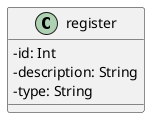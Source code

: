 @startuml meusys

skinparam ClassAttributeIconSize 0

class register {
  - id: Int
  - description: String
  - type: String
}

' class determinesWithoutAction {
'   - action: Boolean
' }

' class incubate {}
' class reference {}
' class determinesWithAction {}
' class delegate {}
' class planAction {}

' class ScheduleItem {
'   - startDate: Date
'   - endDate: Date
'   - startTime: Time
'   - endTime: Time
'   + isDone(): Boolean
  
' }

' class ScheduleItem {
'   - startDate: Date
'   - endDate: Date
'   - startTime: Time
'   - endTime: Time
'   + isDone(): Boolean
  
' }

' class Date {
'   - year: Int
'   - month: Int
'   - day: Int
'   + Date(year: Int, month: Int, day: Int)
'   + getYear(): Int
'   + getMonth(): Int
'   + getDay(): Int
'   + setYear(year: Int): void
'   + setMonth(month: Int): void
'   + setDay(day: Int): void
'   + toString(): String
'   + setDate(year: Int, month: Int, day: Int)
' }

' class Time {
'   - second: Int
'   - minute: Int
'   - hour: Int
'   + Time()
'   + Time(second: Int, minute: Int, hour: Int)
'   + getHour(): Int
'   + getMinute(): Int
'   + getSecond(): Int
'   + setHour(hour: Int): void
'   + setMinute(minute: Int): void
'   + setSecond(second: Int): void
'   + toString(): String
'   + setTime(second: Int, minute: Int, hour: Int)
'   + nextSecond(): Time
' }

@enduml 